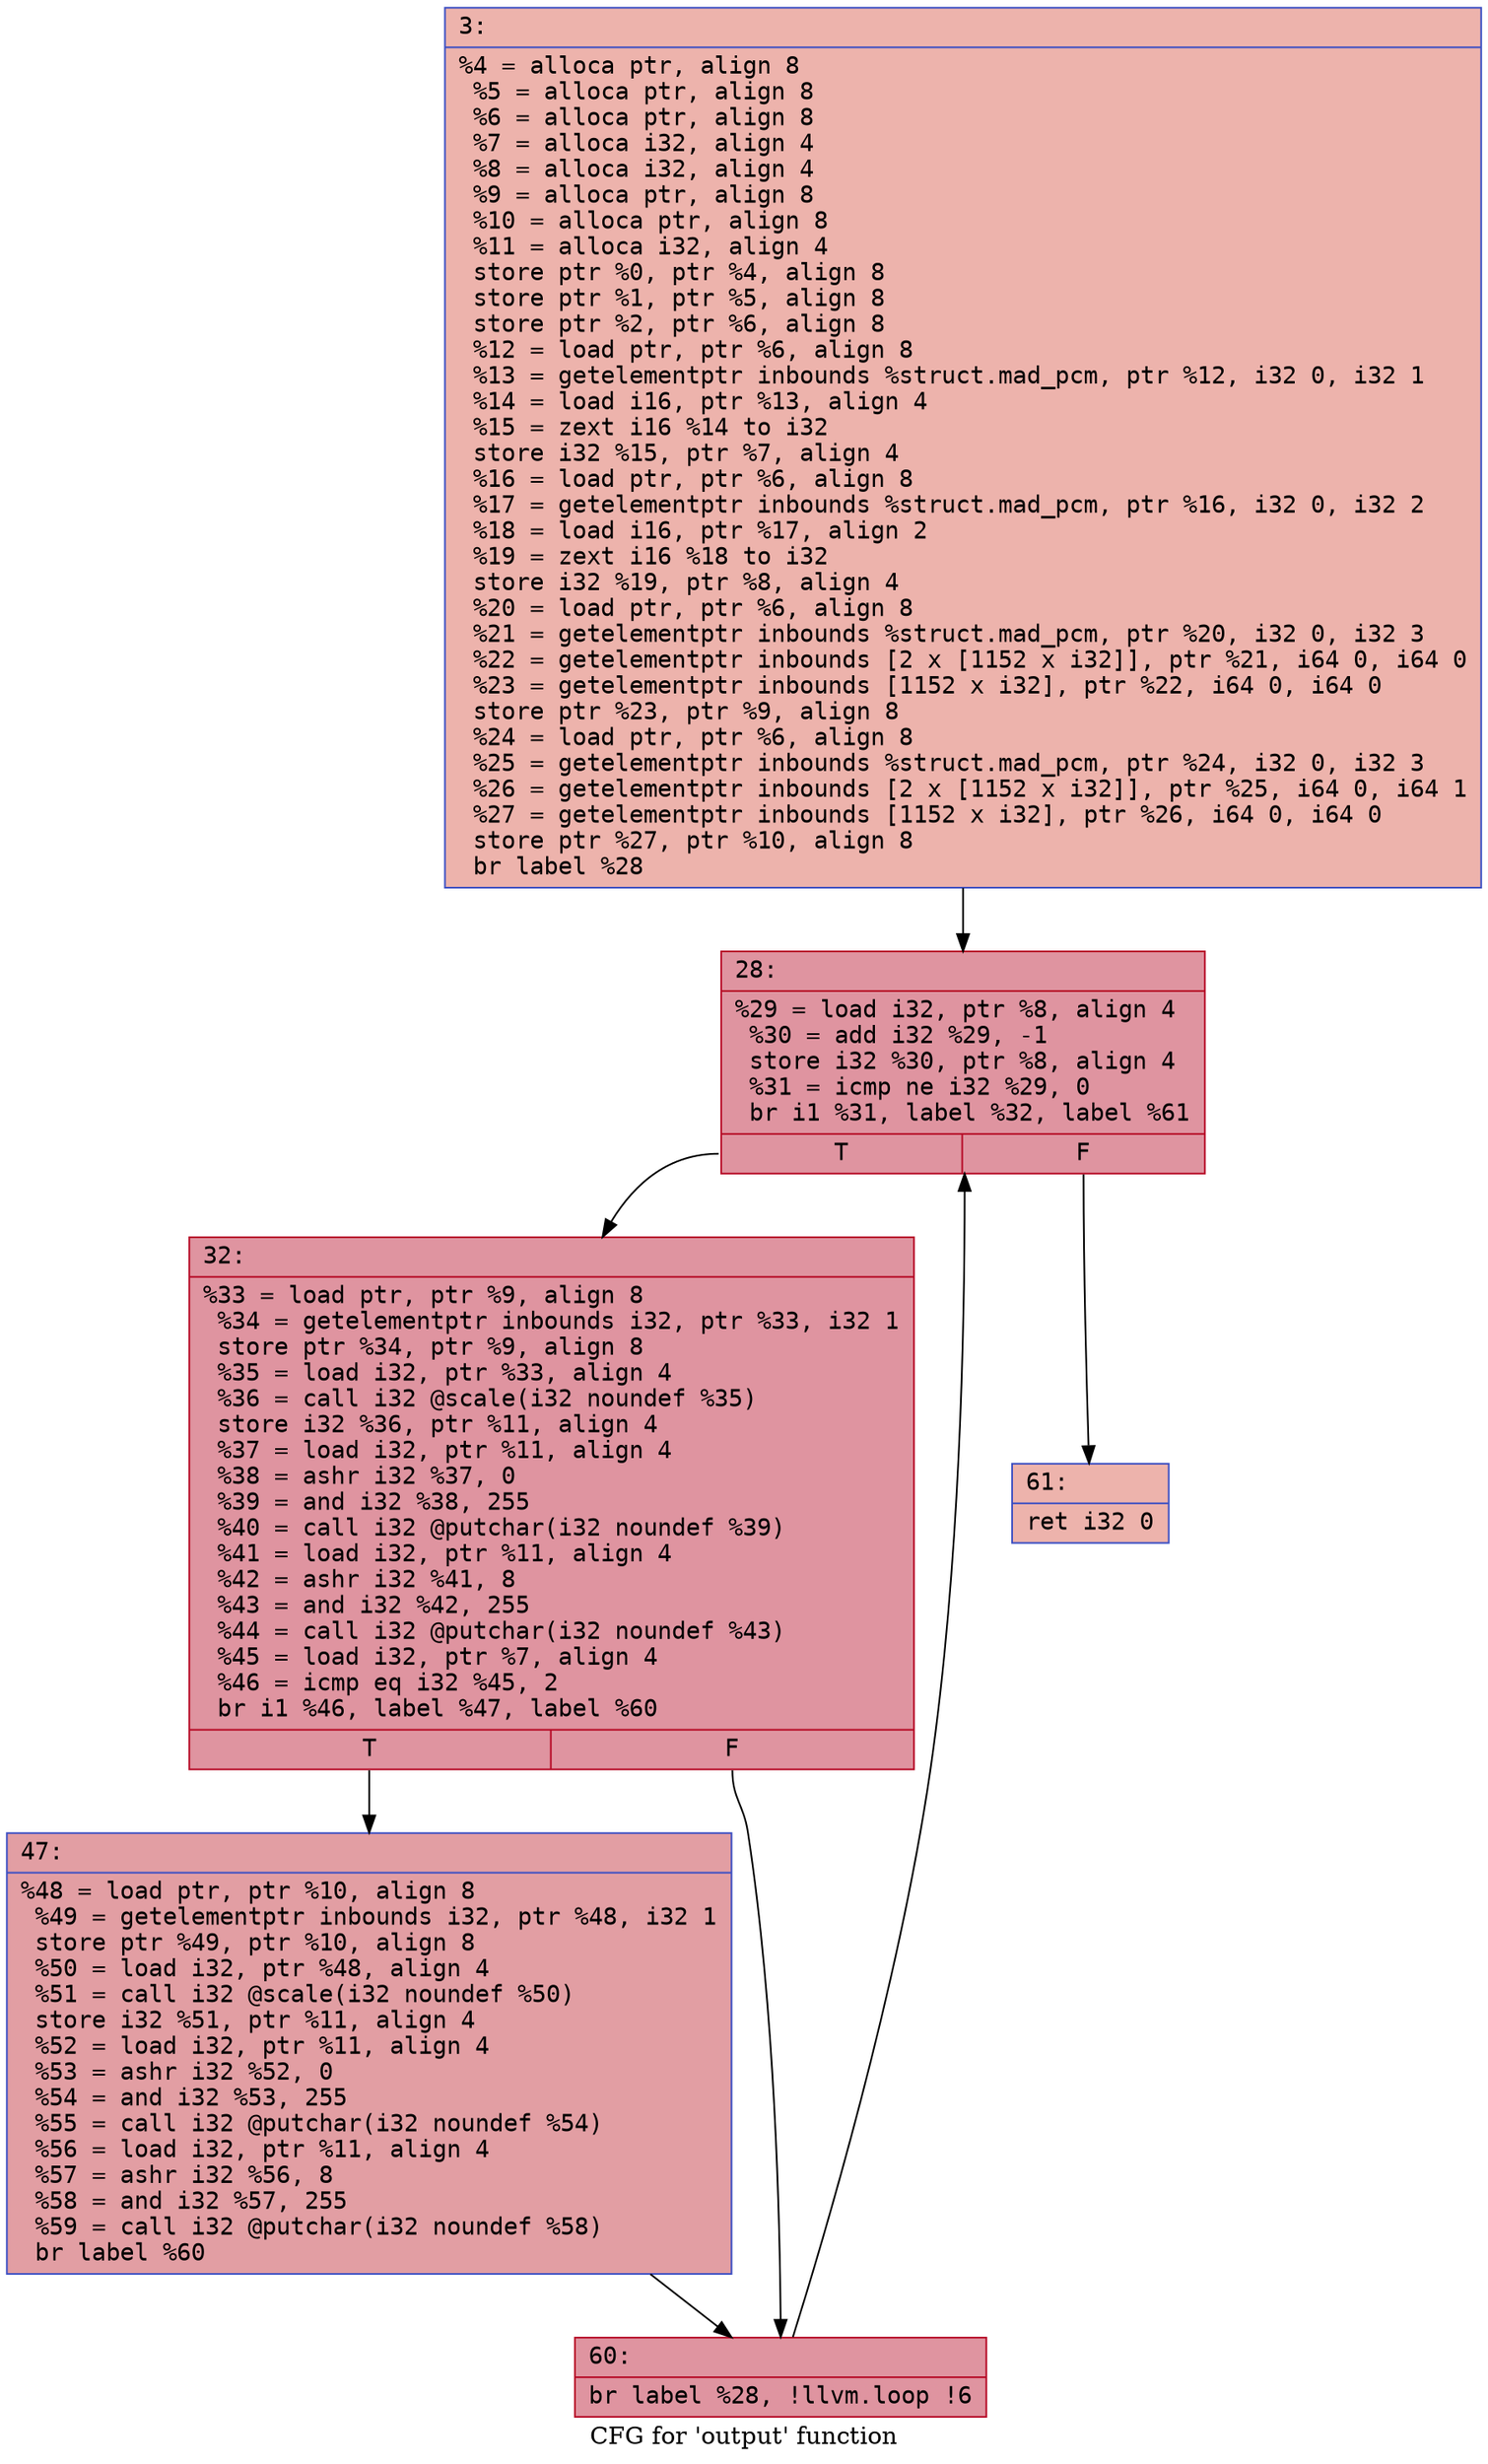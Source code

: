 digraph "CFG for 'output' function" {
	label="CFG for 'output' function";

	Node0x6000001665d0 [shape=record,color="#3d50c3ff", style=filled, fillcolor="#d6524470" fontname="Courier",label="{3:\l|  %4 = alloca ptr, align 8\l  %5 = alloca ptr, align 8\l  %6 = alloca ptr, align 8\l  %7 = alloca i32, align 4\l  %8 = alloca i32, align 4\l  %9 = alloca ptr, align 8\l  %10 = alloca ptr, align 8\l  %11 = alloca i32, align 4\l  store ptr %0, ptr %4, align 8\l  store ptr %1, ptr %5, align 8\l  store ptr %2, ptr %6, align 8\l  %12 = load ptr, ptr %6, align 8\l  %13 = getelementptr inbounds %struct.mad_pcm, ptr %12, i32 0, i32 1\l  %14 = load i16, ptr %13, align 4\l  %15 = zext i16 %14 to i32\l  store i32 %15, ptr %7, align 4\l  %16 = load ptr, ptr %6, align 8\l  %17 = getelementptr inbounds %struct.mad_pcm, ptr %16, i32 0, i32 2\l  %18 = load i16, ptr %17, align 2\l  %19 = zext i16 %18 to i32\l  store i32 %19, ptr %8, align 4\l  %20 = load ptr, ptr %6, align 8\l  %21 = getelementptr inbounds %struct.mad_pcm, ptr %20, i32 0, i32 3\l  %22 = getelementptr inbounds [2 x [1152 x i32]], ptr %21, i64 0, i64 0\l  %23 = getelementptr inbounds [1152 x i32], ptr %22, i64 0, i64 0\l  store ptr %23, ptr %9, align 8\l  %24 = load ptr, ptr %6, align 8\l  %25 = getelementptr inbounds %struct.mad_pcm, ptr %24, i32 0, i32 3\l  %26 = getelementptr inbounds [2 x [1152 x i32]], ptr %25, i64 0, i64 1\l  %27 = getelementptr inbounds [1152 x i32], ptr %26, i64 0, i64 0\l  store ptr %27, ptr %10, align 8\l  br label %28\l}"];
	Node0x6000001665d0 -> Node0x600000166620[tooltip="3 -> 28\nProbability 100.00%" ];
	Node0x600000166620 [shape=record,color="#b70d28ff", style=filled, fillcolor="#b70d2870" fontname="Courier",label="{28:\l|  %29 = load i32, ptr %8, align 4\l  %30 = add i32 %29, -1\l  store i32 %30, ptr %8, align 4\l  %31 = icmp ne i32 %29, 0\l  br i1 %31, label %32, label %61\l|{<s0>T|<s1>F}}"];
	Node0x600000166620:s0 -> Node0x600000166670[tooltip="28 -> 32\nProbability 96.88%" ];
	Node0x600000166620:s1 -> Node0x600000166760[tooltip="28 -> 61\nProbability 3.12%" ];
	Node0x600000166670 [shape=record,color="#b70d28ff", style=filled, fillcolor="#b70d2870" fontname="Courier",label="{32:\l|  %33 = load ptr, ptr %9, align 8\l  %34 = getelementptr inbounds i32, ptr %33, i32 1\l  store ptr %34, ptr %9, align 8\l  %35 = load i32, ptr %33, align 4\l  %36 = call i32 @scale(i32 noundef %35)\l  store i32 %36, ptr %11, align 4\l  %37 = load i32, ptr %11, align 4\l  %38 = ashr i32 %37, 0\l  %39 = and i32 %38, 255\l  %40 = call i32 @putchar(i32 noundef %39)\l  %41 = load i32, ptr %11, align 4\l  %42 = ashr i32 %41, 8\l  %43 = and i32 %42, 255\l  %44 = call i32 @putchar(i32 noundef %43)\l  %45 = load i32, ptr %7, align 4\l  %46 = icmp eq i32 %45, 2\l  br i1 %46, label %47, label %60\l|{<s0>T|<s1>F}}"];
	Node0x600000166670:s0 -> Node0x6000001666c0[tooltip="32 -> 47\nProbability 50.00%" ];
	Node0x600000166670:s1 -> Node0x600000166710[tooltip="32 -> 60\nProbability 50.00%" ];
	Node0x6000001666c0 [shape=record,color="#3d50c3ff", style=filled, fillcolor="#be242e70" fontname="Courier",label="{47:\l|  %48 = load ptr, ptr %10, align 8\l  %49 = getelementptr inbounds i32, ptr %48, i32 1\l  store ptr %49, ptr %10, align 8\l  %50 = load i32, ptr %48, align 4\l  %51 = call i32 @scale(i32 noundef %50)\l  store i32 %51, ptr %11, align 4\l  %52 = load i32, ptr %11, align 4\l  %53 = ashr i32 %52, 0\l  %54 = and i32 %53, 255\l  %55 = call i32 @putchar(i32 noundef %54)\l  %56 = load i32, ptr %11, align 4\l  %57 = ashr i32 %56, 8\l  %58 = and i32 %57, 255\l  %59 = call i32 @putchar(i32 noundef %58)\l  br label %60\l}"];
	Node0x6000001666c0 -> Node0x600000166710[tooltip="47 -> 60\nProbability 100.00%" ];
	Node0x600000166710 [shape=record,color="#b70d28ff", style=filled, fillcolor="#b70d2870" fontname="Courier",label="{60:\l|  br label %28, !llvm.loop !6\l}"];
	Node0x600000166710 -> Node0x600000166620[tooltip="60 -> 28\nProbability 100.00%" ];
	Node0x600000166760 [shape=record,color="#3d50c3ff", style=filled, fillcolor="#d6524470" fontname="Courier",label="{61:\l|  ret i32 0\l}"];
}

